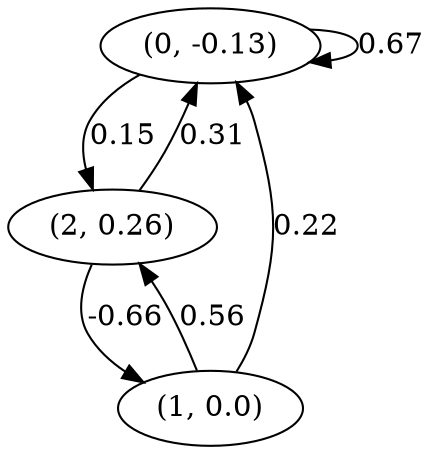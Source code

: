 digraph {
    0 [ label = "(0, -0.13)" ]
    1 [ label = "(1, 0.0)" ]
    2 [ label = "(2, 0.26)" ]
    0 -> 0 [ label = "0.67" ]
    1 -> 0 [ label = "0.22" ]
    2 -> 0 [ label = "0.31" ]
    2 -> 1 [ label = "-0.66" ]
    0 -> 2 [ label = "0.15" ]
    1 -> 2 [ label = "0.56" ]
}

